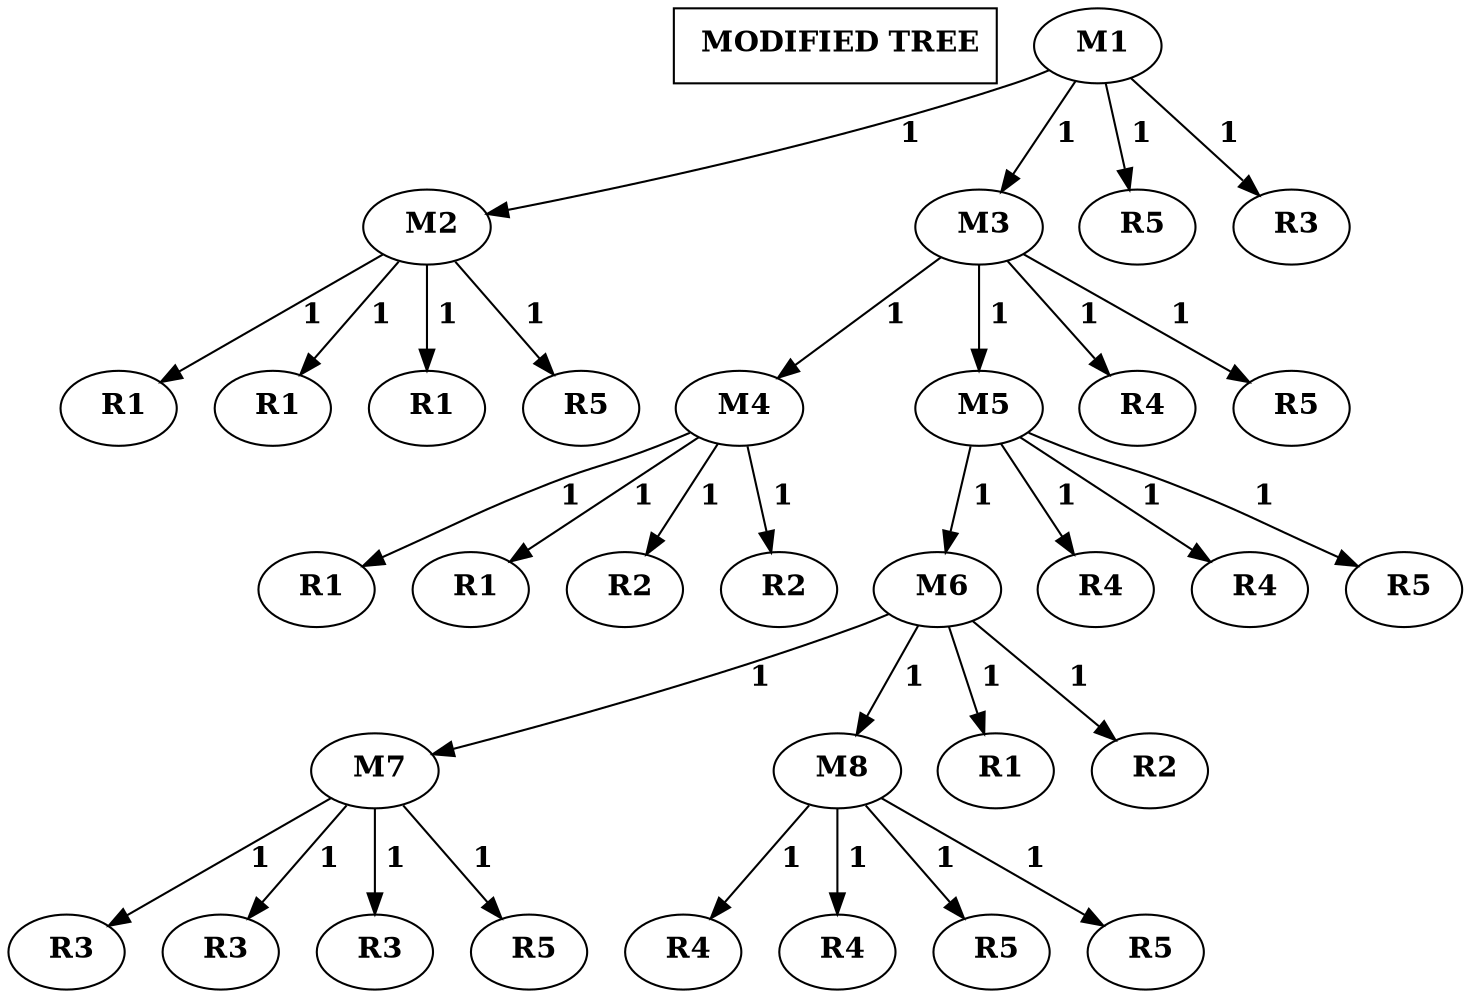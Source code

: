 digraph G {
tree[label=< <B>MODIFIED TREE</B>> shape=RECTANGLE style=BOLD ]
    1 [label=< <B>M1</B>>];
    2 [label=< <B>M2</B>>];
    1 -> 2 [label=< <B>1</B>>];
    1 [label=< <B>M1</B>>];
    3 [label=< <B>M3</B>>];
    1 -> 3 [label=< <B>1</B>>];
    1 [label=< <B>M1</B>>];
    100 [label=< <B>R5</B>>];
    1 -> 100 [label=< <B>1</B>>];
    1 [label=< <B>M1</B>>];
    200 [label=< <B>R3</B>>];
    1 -> 200 [label=< <B>1</B>>];
    3 [label=< <B>M3</B>>];
    4 [label=< <B>M4</B>>];
    3 -> 4 [label=< <B>1</B>>];
    3 [label=< <B>M3</B>>];
    5 [label=< <B>M5</B>>];
    3 -> 5 [label=< <B>1</B>>];
    3 [label=< <B>M3</B>>];
    300 [label=< <B>R4</B>>];
    3 -> 300 [label=< <B>1</B>>];
    3 [label=< <B>M3</B>>];
    400 [label=< <B>R5</B>>];
    3 -> 400 [label=< <B>1</B>>];
    5 [label=< <B>M5</B>>];
    6 [label=< <B>M6</B>>];
    5 -> 6 [label=< <B>1</B>>];
    5 [label=< <B>M5</B>>];
    500 [label=< <B>R4</B>>];
    5 -> 500 [label=< <B>1</B>>];
    5 [label=< <B>M5</B>>];
    600 [label=< <B>R4</B>>];
    5 -> 600 [label=< <B>1</B>>];
    5 [label=< <B>M5</B>>];
    700 [label=< <B>R5</B>>];
    5 -> 700 [label=< <B>1</B>>];
    6 [label=< <B>M6</B>>];
    7 [label=< <B>M7</B>>];
    6 -> 7 [label=< <B>1</B>>];
    6 [label=< <B>M6</B>>];
    8 [label=< <B>M8</B>>];
    6 -> 8 [label=< <B>1</B>>];
    6 [label=< <B>M6</B>>];
    800 [label=< <B>R1</B>>];
    6 -> 800 [label=< <B>1</B>>];
    6 [label=< <B>M6</B>>];
    900 [label=< <B>R2</B>>];
    6 -> 900 [label=< <B>1</B>>];
    2 [label=< <B>M2</B>>];
    1000 [label=< <B>R1</B>>];
    2 -> 1000 [label=< <B>1</B>>];
    2 [label=< <B>M2</B>>];
    1100 [label=< <B>R1</B>>];
    2 -> 1100 [label=< <B>1</B>>];
    2 [label=< <B>M2</B>>];
    1200 [label=< <B>R1</B>>];
    2 -> 1200 [label=< <B>1</B>>];
    2 [label=< <B>M2</B>>];
    1300 [label=< <B>R5</B>>];
    2 -> 1300 [label=< <B>1</B>>];
    4 [label=< <B>M4</B>>];
    1400 [label=< <B>R1</B>>];
    4 -> 1400 [label=< <B>1</B>>];
    4 [label=< <B>M4</B>>];
    1500 [label=< <B>R1</B>>];
    4 -> 1500 [label=< <B>1</B>>];
    4 [label=< <B>M4</B>>];
    1600 [label=< <B>R2</B>>];
    4 -> 1600 [label=< <B>1</B>>];
    4 [label=< <B>M4</B>>];
    1700 [label=< <B>R2</B>>];
    4 -> 1700 [label=< <B>1</B>>];
    7 [label=< <B>M7</B>>];
    1800 [label=< <B>R3</B>>];
    7 -> 1800 [label=< <B>1</B>>];
    7 [label=< <B>M7</B>>];
    1900 [label=< <B>R3</B>>];
    7 -> 1900 [label=< <B>1</B>>];
    7 [label=< <B>M7</B>>];
    2000 [label=< <B>R3</B>>];
    7 -> 2000 [label=< <B>1</B>>];
    7 [label=< <B>M7</B>>];
    2100 [label=< <B>R5</B>>];
    7 -> 2100 [label=< <B>1</B>>];
    8 [label=< <B>M8</B>>];
    2200 [label=< <B>R4</B>>];
    8 -> 2200 [label=< <B>1</B>>];
    8 [label=< <B>M8</B>>];
    2300 [label=< <B>R4</B>>];
    8 -> 2300 [label=< <B>1</B>>];
    8 [label=< <B>M8</B>>];
    2400 [label=< <B>R5</B>>];
    8 -> 2400 [label=< <B>1</B>>];
    8 [label=< <B>M8</B>>];
    2500 [label=< <B>R5</B>>];
    8 -> 2500 [label=< <B>1</B>>];
}